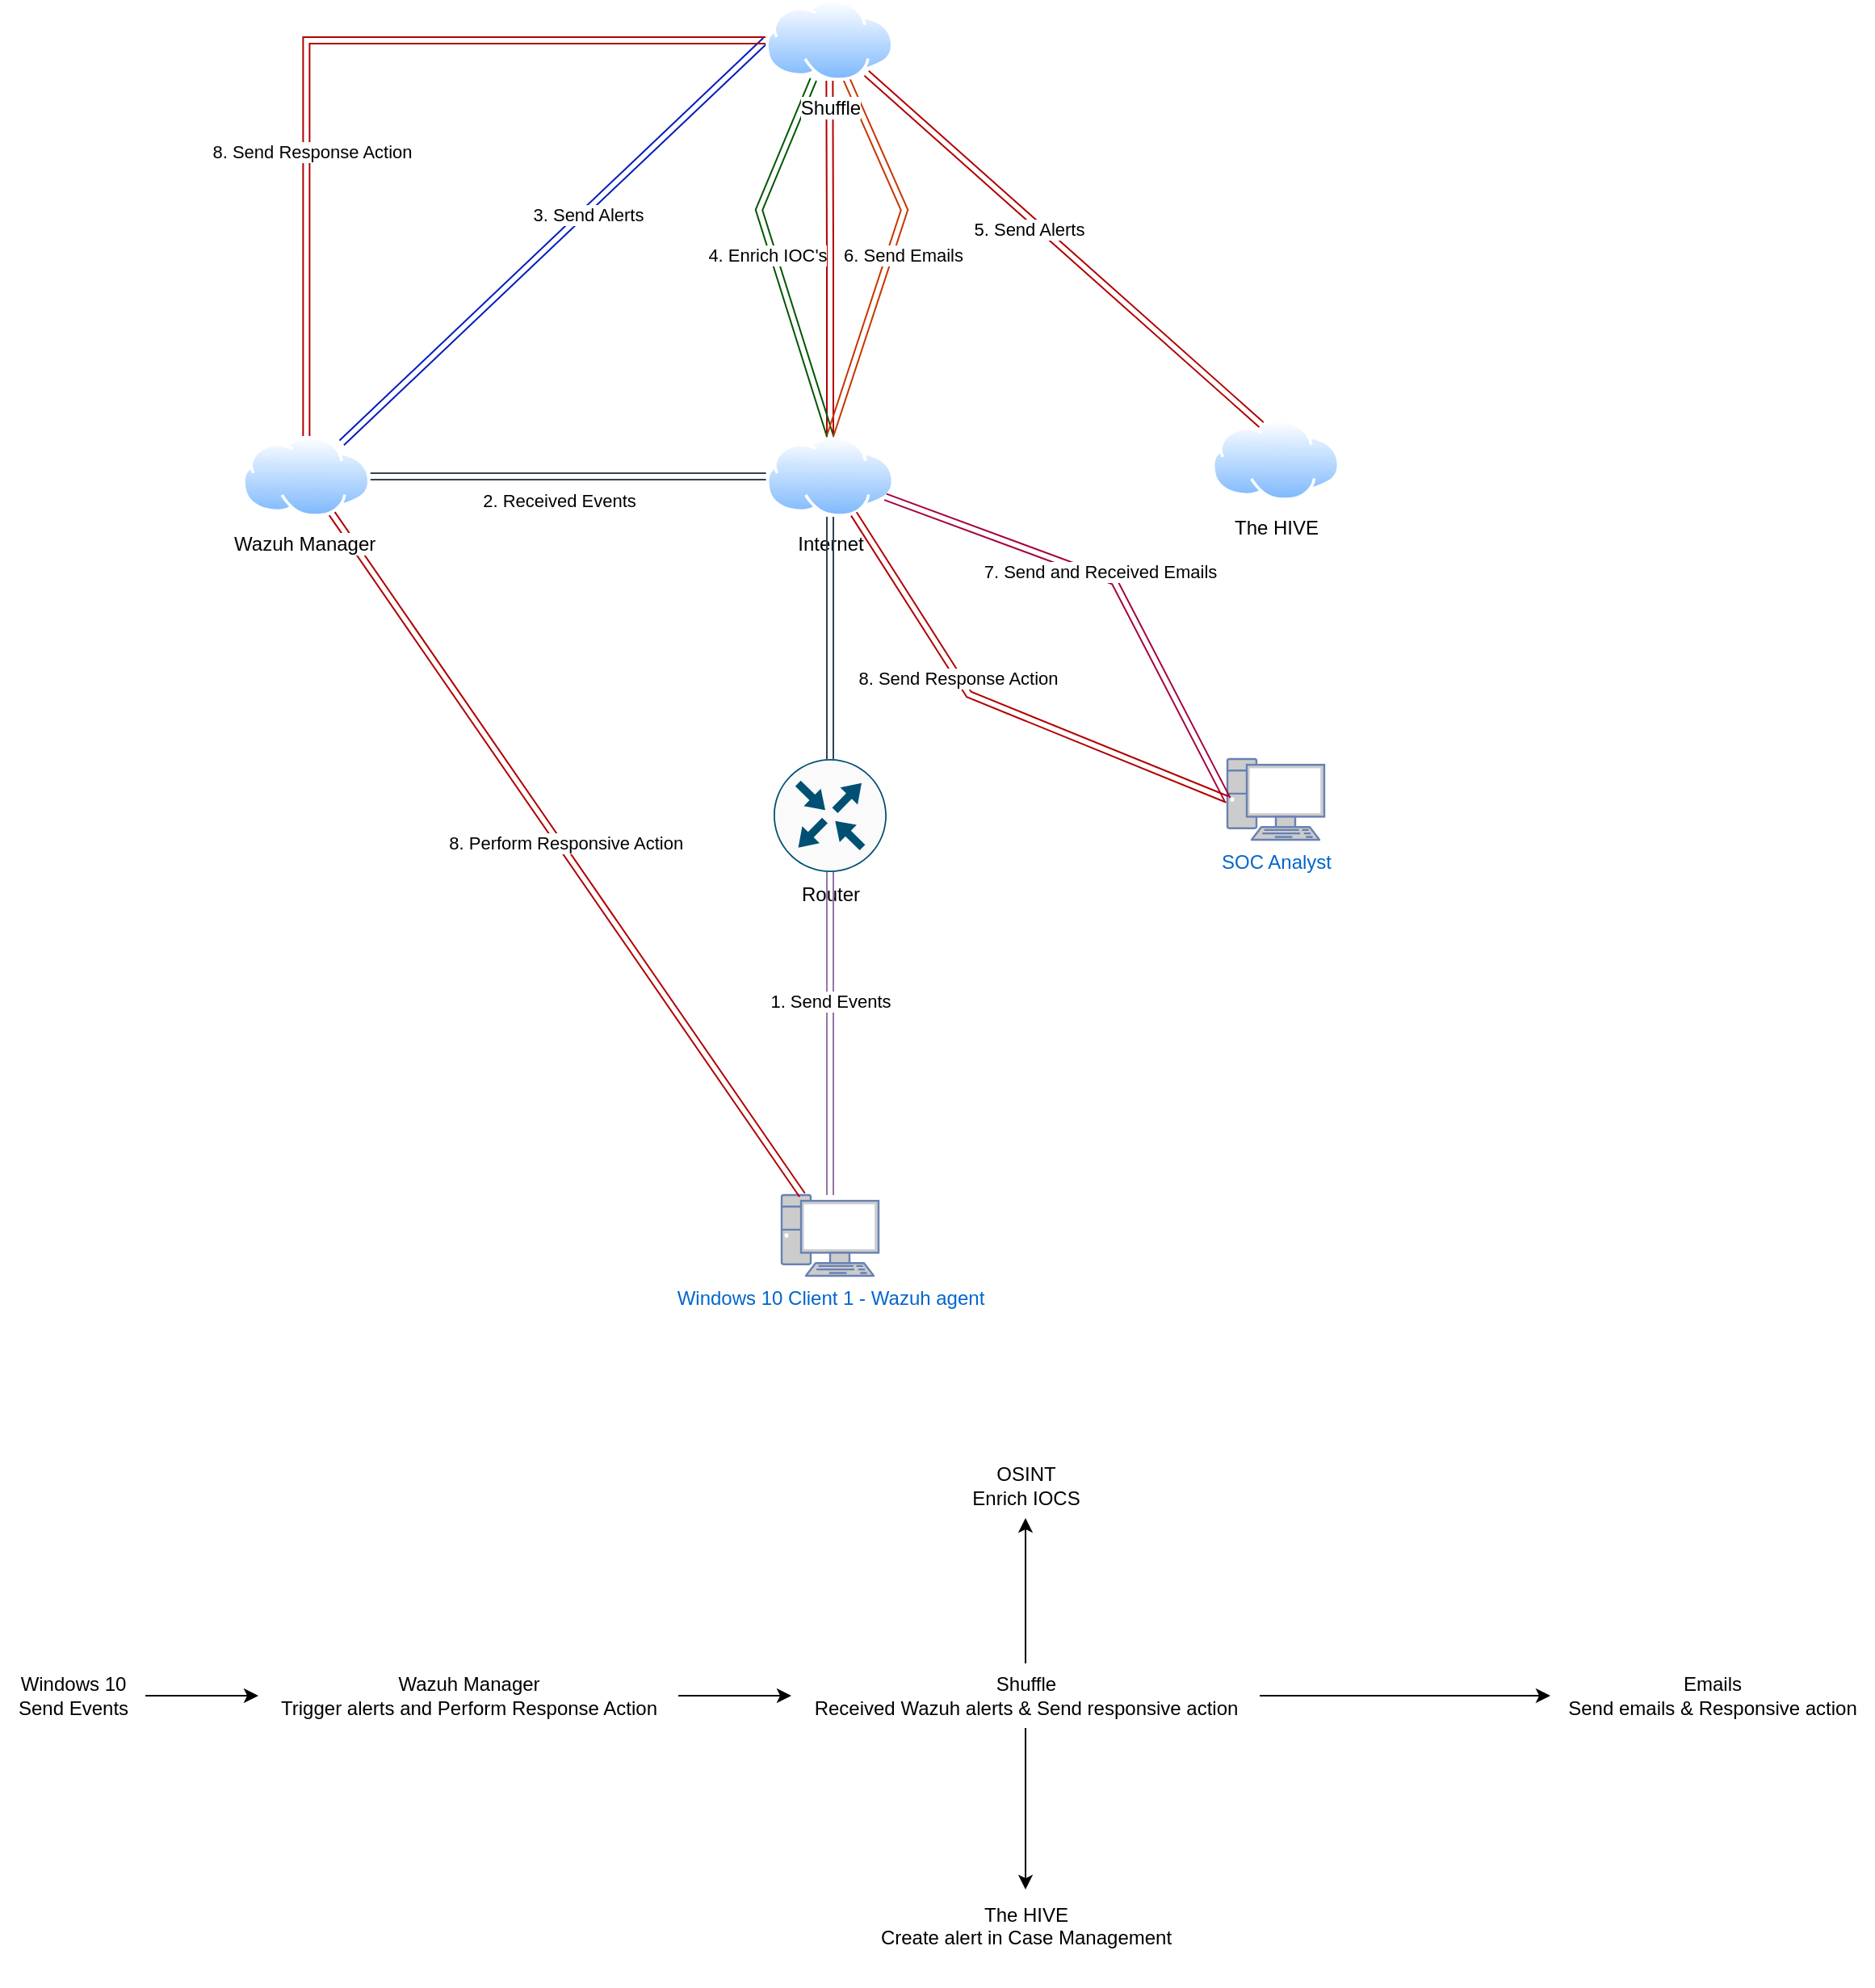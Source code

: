 <mxfile version="24.7.17">
  <diagram name="Page-1" id="OtQAulS7_S1WCTZlOf3j">
    <mxGraphModel dx="2253" dy="789" grid="1" gridSize="10" guides="1" tooltips="1" connect="1" arrows="1" fold="1" page="1" pageScale="1" pageWidth="827" pageHeight="1169" math="0" shadow="0">
      <root>
        <mxCell id="0" />
        <mxCell id="1" parent="0" />
        <mxCell id="iiWpJhq-486meEdPWquK-2" value="Windows 10 Client 1 - Wazuh agent" style="fontColor=#0066CC;verticalAlign=top;verticalLabelPosition=bottom;labelPosition=center;align=center;html=1;outlineConnect=0;fillColor=#CCCCCC;strokeColor=#6881B3;gradientColor=none;gradientDirection=north;strokeWidth=2;shape=mxgraph.networks.pc;" parent="1" vertex="1">
          <mxGeometry x="384" y="760" width="60" height="50" as="geometry" />
        </mxCell>
        <mxCell id="fszv_x5KjqOqWNQMTN6P-21" style="rounded=0;orthogonalLoop=1;jettySize=auto;html=1;entryX=0;entryY=0.5;entryDx=0;entryDy=0;shape=link;fillColor=#0050ef;strokeColor=#001DBC;" edge="1" parent="1" source="fszv_x5KjqOqWNQMTN6P-5" target="fszv_x5KjqOqWNQMTN6P-8">
          <mxGeometry relative="1" as="geometry" />
        </mxCell>
        <mxCell id="fszv_x5KjqOqWNQMTN6P-22" value="3. Send Alerts" style="edgeLabel;html=1;align=center;verticalAlign=middle;resizable=0;points=[];" vertex="1" connectable="0" parent="fszv_x5KjqOqWNQMTN6P-21">
          <mxGeometry x="0.146" y="-2" relative="1" as="geometry">
            <mxPoint as="offset" />
          </mxGeometry>
        </mxCell>
        <mxCell id="fszv_x5KjqOqWNQMTN6P-37" style="rounded=0;orthogonalLoop=1;jettySize=auto;html=1;shape=link;fillColor=#e51400;strokeColor=#B20000;" edge="1" parent="1" source="fszv_x5KjqOqWNQMTN6P-5" target="iiWpJhq-486meEdPWquK-2">
          <mxGeometry relative="1" as="geometry" />
        </mxCell>
        <mxCell id="fszv_x5KjqOqWNQMTN6P-39" value="8. Perform Responsive Action&lt;span style=&quot;white-space: pre;&quot;&gt;&#x9;&lt;/span&gt;" style="edgeLabel;html=1;align=center;verticalAlign=middle;resizable=0;points=[];" vertex="1" connectable="0" parent="fszv_x5KjqOqWNQMTN6P-37">
          <mxGeometry x="-0.023" y="4" relative="1" as="geometry">
            <mxPoint as="offset" />
          </mxGeometry>
        </mxCell>
        <mxCell id="fszv_x5KjqOqWNQMTN6P-5" value="Wazuh Manager&amp;nbsp;" style="image;aspect=fixed;perimeter=ellipsePerimeter;html=1;align=center;shadow=0;dashed=0;spacingTop=3;image=img/lib/active_directory/internet_cloud.svg;" vertex="1" parent="1">
          <mxGeometry x="50" y="290" width="79.37" height="50" as="geometry" />
        </mxCell>
        <mxCell id="fszv_x5KjqOqWNQMTN6P-19" style="edgeStyle=orthogonalEdgeStyle;rounded=0;orthogonalLoop=1;jettySize=auto;html=1;shape=link;fillColor=#647687;strokeColor=#314354;" edge="1" parent="1" source="fszv_x5KjqOqWNQMTN6P-6" target="fszv_x5KjqOqWNQMTN6P-5">
          <mxGeometry relative="1" as="geometry" />
        </mxCell>
        <mxCell id="fszv_x5KjqOqWNQMTN6P-20" value="2. Received Events" style="edgeLabel;html=1;align=center;verticalAlign=middle;resizable=0;points=[];" vertex="1" connectable="0" parent="fszv_x5KjqOqWNQMTN6P-19">
          <mxGeometry x="0.242" y="-4" relative="1" as="geometry">
            <mxPoint x="23" y="19" as="offset" />
          </mxGeometry>
        </mxCell>
        <mxCell id="fszv_x5KjqOqWNQMTN6P-36" style="edgeStyle=orthogonalEdgeStyle;rounded=0;orthogonalLoop=1;jettySize=auto;html=1;shape=link;fillColor=#e51400;strokeColor=#B20000;" edge="1" parent="1" source="fszv_x5KjqOqWNQMTN6P-6" target="fszv_x5KjqOqWNQMTN6P-8">
          <mxGeometry relative="1" as="geometry" />
        </mxCell>
        <mxCell id="fszv_x5KjqOqWNQMTN6P-6" value="Internet" style="image;aspect=fixed;perimeter=ellipsePerimeter;html=1;align=center;shadow=0;dashed=0;spacingTop=3;image=img/lib/active_directory/internet_cloud.svg;" vertex="1" parent="1">
          <mxGeometry x="374.32" y="290" width="79.37" height="50" as="geometry" />
        </mxCell>
        <mxCell id="fszv_x5KjqOqWNQMTN6P-7" value="The HIVE" style="image;aspect=fixed;perimeter=ellipsePerimeter;html=1;align=center;shadow=0;dashed=0;spacingTop=3;image=img/lib/active_directory/internet_cloud.svg;" vertex="1" parent="1">
          <mxGeometry x="650.32" y="280" width="79.37" height="50" as="geometry" />
        </mxCell>
        <mxCell id="fszv_x5KjqOqWNQMTN6P-23" style="rounded=0;orthogonalLoop=1;jettySize=auto;html=1;entryX=0.5;entryY=0;entryDx=0;entryDy=0;shape=link;fillColor=#008a00;strokeColor=#005700;" edge="1" parent="1" source="fszv_x5KjqOqWNQMTN6P-8" target="fszv_x5KjqOqWNQMTN6P-6">
          <mxGeometry relative="1" as="geometry">
            <Array as="points">
              <mxPoint x="370" y="150" />
            </Array>
          </mxGeometry>
        </mxCell>
        <mxCell id="fszv_x5KjqOqWNQMTN6P-24" value="4. Enrich IOC&#39;s" style="edgeLabel;html=1;align=center;verticalAlign=middle;resizable=0;points=[];" vertex="1" connectable="0" parent="fszv_x5KjqOqWNQMTN6P-23">
          <mxGeometry x="0.213" y="-6" relative="1" as="geometry">
            <mxPoint x="-6" y="-26" as="offset" />
          </mxGeometry>
        </mxCell>
        <mxCell id="fszv_x5KjqOqWNQMTN6P-28" style="rounded=0;orthogonalLoop=1;jettySize=auto;html=1;entryX=0.5;entryY=0;entryDx=0;entryDy=0;shape=link;fillColor=#fa6800;strokeColor=#C73500;" edge="1" parent="1" source="fszv_x5KjqOqWNQMTN6P-8" target="fszv_x5KjqOqWNQMTN6P-6">
          <mxGeometry relative="1" as="geometry">
            <Array as="points">
              <mxPoint x="460" y="150" />
            </Array>
          </mxGeometry>
        </mxCell>
        <mxCell id="fszv_x5KjqOqWNQMTN6P-29" value="6. Send Emails" style="edgeLabel;html=1;align=center;verticalAlign=middle;resizable=0;points=[];" vertex="1" connectable="0" parent="fszv_x5KjqOqWNQMTN6P-28">
          <mxGeometry x="-0.023" y="7" relative="1" as="geometry">
            <mxPoint as="offset" />
          </mxGeometry>
        </mxCell>
        <mxCell id="fszv_x5KjqOqWNQMTN6P-34" style="edgeStyle=orthogonalEdgeStyle;rounded=0;orthogonalLoop=1;jettySize=auto;html=1;shape=link;fillColor=#e51400;strokeColor=#B20000;" edge="1" parent="1" source="fszv_x5KjqOqWNQMTN6P-8" target="fszv_x5KjqOqWNQMTN6P-5">
          <mxGeometry relative="1" as="geometry" />
        </mxCell>
        <mxCell id="fszv_x5KjqOqWNQMTN6P-35" value="8. Send Response Action" style="edgeLabel;html=1;align=center;verticalAlign=middle;resizable=0;points=[];" vertex="1" connectable="0" parent="fszv_x5KjqOqWNQMTN6P-34">
          <mxGeometry x="0.336" y="3" relative="1" as="geometry">
            <mxPoint as="offset" />
          </mxGeometry>
        </mxCell>
        <mxCell id="fszv_x5KjqOqWNQMTN6P-8" value="Shuffle" style="image;aspect=fixed;perimeter=ellipsePerimeter;html=1;align=center;shadow=0;dashed=0;spacingTop=3;image=img/lib/active_directory/internet_cloud.svg;" vertex="1" parent="1">
          <mxGeometry x="374" y="20" width="79.37" height="50" as="geometry" />
        </mxCell>
        <mxCell id="fszv_x5KjqOqWNQMTN6P-9" value="Router" style="sketch=0;points=[[0.5,0,0],[1,0.5,0],[0.5,1,0],[0,0.5,0],[0.145,0.145,0],[0.856,0.145,0],[0.855,0.856,0],[0.145,0.855,0]];verticalLabelPosition=bottom;html=1;verticalAlign=top;aspect=fixed;align=center;pointerEvents=1;shape=mxgraph.cisco19.rect;prIcon=router;fillColor=#FAFAFA;strokeColor=#005073;" vertex="1" parent="1">
          <mxGeometry x="379" y="490" width="70" height="70" as="geometry" />
        </mxCell>
        <mxCell id="fszv_x5KjqOqWNQMTN6P-11" value="SOC Analyst" style="fontColor=#0066CC;verticalAlign=top;verticalLabelPosition=bottom;labelPosition=center;align=center;html=1;outlineConnect=0;fillColor=#CCCCCC;strokeColor=#6881B3;gradientColor=none;gradientDirection=north;strokeWidth=2;shape=mxgraph.networks.pc;" vertex="1" parent="1">
          <mxGeometry x="660" y="490" width="60" height="50" as="geometry" />
        </mxCell>
        <mxCell id="fszv_x5KjqOqWNQMTN6P-13" style="rounded=0;orthogonalLoop=1;jettySize=auto;html=1;shape=link;fillColor=#e1d5e7;strokeColor=#9673a6;" edge="1" parent="1" source="iiWpJhq-486meEdPWquK-2" target="fszv_x5KjqOqWNQMTN6P-9">
          <mxGeometry relative="1" as="geometry" />
        </mxCell>
        <mxCell id="fszv_x5KjqOqWNQMTN6P-16" value="1. Send Events" style="edgeLabel;html=1;align=center;verticalAlign=middle;resizable=0;points=[];" vertex="1" connectable="0" parent="1">
          <mxGeometry x="414" y="640" as="geometry" />
        </mxCell>
        <mxCell id="fszv_x5KjqOqWNQMTN6P-18" style="edgeStyle=orthogonalEdgeStyle;rounded=0;orthogonalLoop=1;jettySize=auto;html=1;entryX=0.5;entryY=0;entryDx=0;entryDy=0;entryPerimeter=0;shape=link;strokeColor=#314354;fillColor=#647687;" edge="1" parent="1" source="fszv_x5KjqOqWNQMTN6P-6" target="fszv_x5KjqOqWNQMTN6P-9">
          <mxGeometry relative="1" as="geometry" />
        </mxCell>
        <mxCell id="fszv_x5KjqOqWNQMTN6P-26" style="rounded=0;orthogonalLoop=1;jettySize=auto;html=1;entryX=0.387;entryY=0.06;entryDx=0;entryDy=0;entryPerimeter=0;shape=link;fillColor=#e51400;strokeColor=#B20000;" edge="1" parent="1" source="fszv_x5KjqOqWNQMTN6P-8" target="fszv_x5KjqOqWNQMTN6P-7">
          <mxGeometry relative="1" as="geometry" />
        </mxCell>
        <mxCell id="fszv_x5KjqOqWNQMTN6P-27" value="5. Send Alerts" style="edgeLabel;html=1;align=center;verticalAlign=middle;resizable=0;points=[];" vertex="1" connectable="0" parent="fszv_x5KjqOqWNQMTN6P-26">
          <mxGeometry x="-0.143" y="-6" relative="1" as="geometry">
            <mxPoint y="-1" as="offset" />
          </mxGeometry>
        </mxCell>
        <mxCell id="fszv_x5KjqOqWNQMTN6P-30" style="rounded=0;orthogonalLoop=1;jettySize=auto;html=1;entryX=0;entryY=0.5;entryDx=0;entryDy=0;entryPerimeter=0;shape=link;fillColor=#d80073;strokeColor=#A50040;" edge="1" parent="1" source="fszv_x5KjqOqWNQMTN6P-6" target="fszv_x5KjqOqWNQMTN6P-11">
          <mxGeometry relative="1" as="geometry">
            <Array as="points">
              <mxPoint x="590" y="380" />
            </Array>
          </mxGeometry>
        </mxCell>
        <mxCell id="fszv_x5KjqOqWNQMTN6P-31" value="7. Send and Received Emails" style="edgeLabel;html=1;align=center;verticalAlign=middle;resizable=0;points=[];" vertex="1" connectable="0" parent="fszv_x5KjqOqWNQMTN6P-30">
          <mxGeometry x="-0.072" y="3" relative="1" as="geometry">
            <mxPoint as="offset" />
          </mxGeometry>
        </mxCell>
        <mxCell id="fszv_x5KjqOqWNQMTN6P-32" style="rounded=0;orthogonalLoop=1;jettySize=auto;html=1;entryX=0;entryY=0.5;entryDx=0;entryDy=0;entryPerimeter=0;shape=link;fillColor=#e51400;strokeColor=#B20000;" edge="1" parent="1" source="fszv_x5KjqOqWNQMTN6P-6" target="fszv_x5KjqOqWNQMTN6P-11">
          <mxGeometry relative="1" as="geometry">
            <Array as="points">
              <mxPoint x="500" y="450" />
            </Array>
          </mxGeometry>
        </mxCell>
        <mxCell id="fszv_x5KjqOqWNQMTN6P-33" value="8. Send Response Action" style="edgeLabel;html=1;align=center;verticalAlign=middle;resizable=0;points=[];" vertex="1" connectable="0" parent="fszv_x5KjqOqWNQMTN6P-32">
          <mxGeometry x="-0.215" y="-1" relative="1" as="geometry">
            <mxPoint as="offset" />
          </mxGeometry>
        </mxCell>
        <mxCell id="fszv_x5KjqOqWNQMTN6P-51" style="edgeStyle=orthogonalEdgeStyle;rounded=0;orthogonalLoop=1;jettySize=auto;html=1;" edge="1" parent="1" source="fszv_x5KjqOqWNQMTN6P-48" target="fszv_x5KjqOqWNQMTN6P-49">
          <mxGeometry relative="1" as="geometry" />
        </mxCell>
        <mxCell id="fszv_x5KjqOqWNQMTN6P-48" value="Windows 10&lt;br&gt;Send Events" style="text;html=1;align=center;verticalAlign=middle;resizable=0;points=[];autosize=1;strokeColor=none;fillColor=none;" vertex="1" parent="1">
          <mxGeometry x="-100" y="1050" width="90" height="40" as="geometry" />
        </mxCell>
        <mxCell id="fszv_x5KjqOqWNQMTN6P-52" style="edgeStyle=orthogonalEdgeStyle;rounded=0;orthogonalLoop=1;jettySize=auto;html=1;" edge="1" parent="1" source="fszv_x5KjqOqWNQMTN6P-49" target="fszv_x5KjqOqWNQMTN6P-50">
          <mxGeometry relative="1" as="geometry" />
        </mxCell>
        <mxCell id="fszv_x5KjqOqWNQMTN6P-49" value="Wazuh Manager&lt;br&gt;Trigger alerts and Perform Response Action" style="text;html=1;align=center;verticalAlign=middle;resizable=0;points=[];autosize=1;strokeColor=none;fillColor=none;" vertex="1" parent="1">
          <mxGeometry x="60" y="1050" width="260" height="40" as="geometry" />
        </mxCell>
        <mxCell id="fszv_x5KjqOqWNQMTN6P-54" style="edgeStyle=orthogonalEdgeStyle;rounded=0;orthogonalLoop=1;jettySize=auto;html=1;" edge="1" parent="1" source="fszv_x5KjqOqWNQMTN6P-50" target="fszv_x5KjqOqWNQMTN6P-53">
          <mxGeometry relative="1" as="geometry" />
        </mxCell>
        <mxCell id="fszv_x5KjqOqWNQMTN6P-56" style="edgeStyle=orthogonalEdgeStyle;rounded=0;orthogonalLoop=1;jettySize=auto;html=1;" edge="1" parent="1" source="fszv_x5KjqOqWNQMTN6P-50" target="fszv_x5KjqOqWNQMTN6P-55">
          <mxGeometry relative="1" as="geometry" />
        </mxCell>
        <mxCell id="fszv_x5KjqOqWNQMTN6P-59" style="edgeStyle=orthogonalEdgeStyle;rounded=0;orthogonalLoop=1;jettySize=auto;html=1;" edge="1" parent="1" source="fszv_x5KjqOqWNQMTN6P-50" target="fszv_x5KjqOqWNQMTN6P-57">
          <mxGeometry relative="1" as="geometry" />
        </mxCell>
        <mxCell id="fszv_x5KjqOqWNQMTN6P-50" value="Shuffle&lt;br&gt;Received Wazuh alerts &amp;amp; Send responsive action" style="text;html=1;align=center;verticalAlign=middle;resizable=0;points=[];autosize=1;strokeColor=none;fillColor=none;" vertex="1" parent="1">
          <mxGeometry x="390" y="1050" width="290" height="40" as="geometry" />
        </mxCell>
        <mxCell id="fszv_x5KjqOqWNQMTN6P-53" value="OSINT&lt;br&gt;Enrich IOCS" style="text;html=1;align=center;verticalAlign=middle;resizable=0;points=[];autosize=1;strokeColor=none;fillColor=none;" vertex="1" parent="1">
          <mxGeometry x="490" y="920" width="90" height="40" as="geometry" />
        </mxCell>
        <mxCell id="fszv_x5KjqOqWNQMTN6P-55" value="The HIVE&lt;br&gt;Create alert in Case Management&lt;div&gt;&lt;br&gt;&lt;/div&gt;" style="text;html=1;align=center;verticalAlign=middle;resizable=0;points=[];autosize=1;strokeColor=none;fillColor=none;" vertex="1" parent="1">
          <mxGeometry x="435" y="1190" width="200" height="60" as="geometry" />
        </mxCell>
        <mxCell id="fszv_x5KjqOqWNQMTN6P-57" value="Emails&lt;br&gt;Send emails &amp;amp; Responsive action" style="text;html=1;align=center;verticalAlign=middle;resizable=0;points=[];autosize=1;strokeColor=none;fillColor=none;" vertex="1" parent="1">
          <mxGeometry x="860" y="1050" width="200" height="40" as="geometry" />
        </mxCell>
      </root>
    </mxGraphModel>
  </diagram>
</mxfile>
